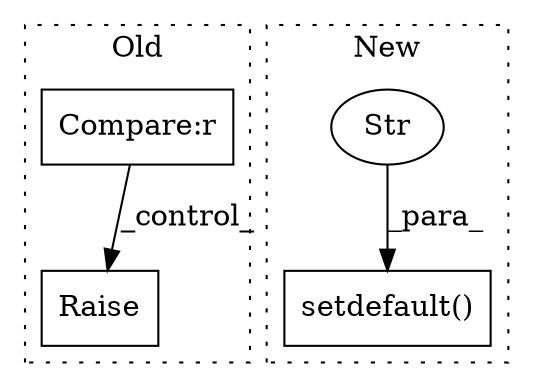 digraph G {
subgraph cluster0 {
1 [label="Raise" a="91" s="6598" l="6" shape="box"];
4 [label="Compare:r" a="40" s="6548" l="36" shape="box"];
label = "Old";
style="dotted";
}
subgraph cluster1 {
2 [label="setdefault()" a="75" s="11539,11596" l="27,1" shape="box"];
3 [label="Str" a="66" s="11566" l="15" shape="ellipse"];
label = "New";
style="dotted";
}
3 -> 2 [label="_para_"];
4 -> 1 [label="_control_"];
}
